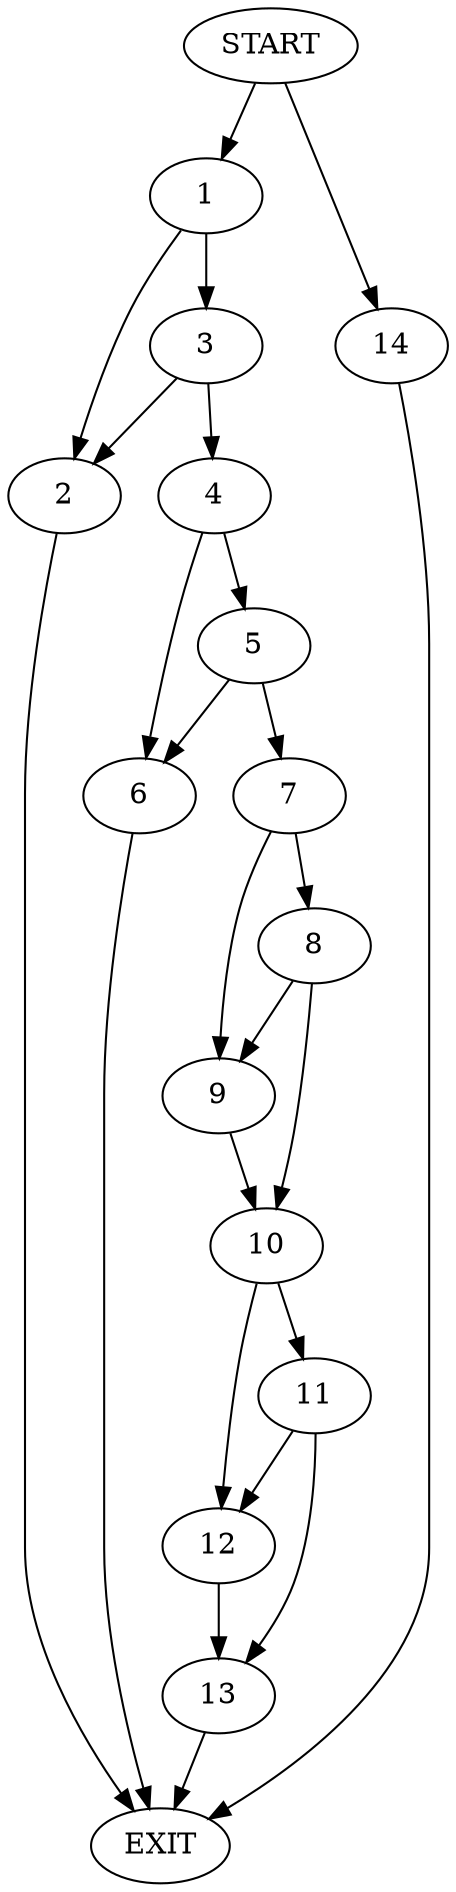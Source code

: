 digraph {
0 [label="START"]
15 [label="EXIT"]
0 -> 1
1 -> 2
1 -> 3
3 -> 2
3 -> 4
2 -> 15
4 -> 5
4 -> 6
5 -> 6
5 -> 7
6 -> 15
7 -> 8
7 -> 9
8 -> 10
8 -> 9
9 -> 10
10 -> 11
10 -> 12
11 -> 13
11 -> 12
12 -> 13
13 -> 15
0 -> 14
14 -> 15
}
